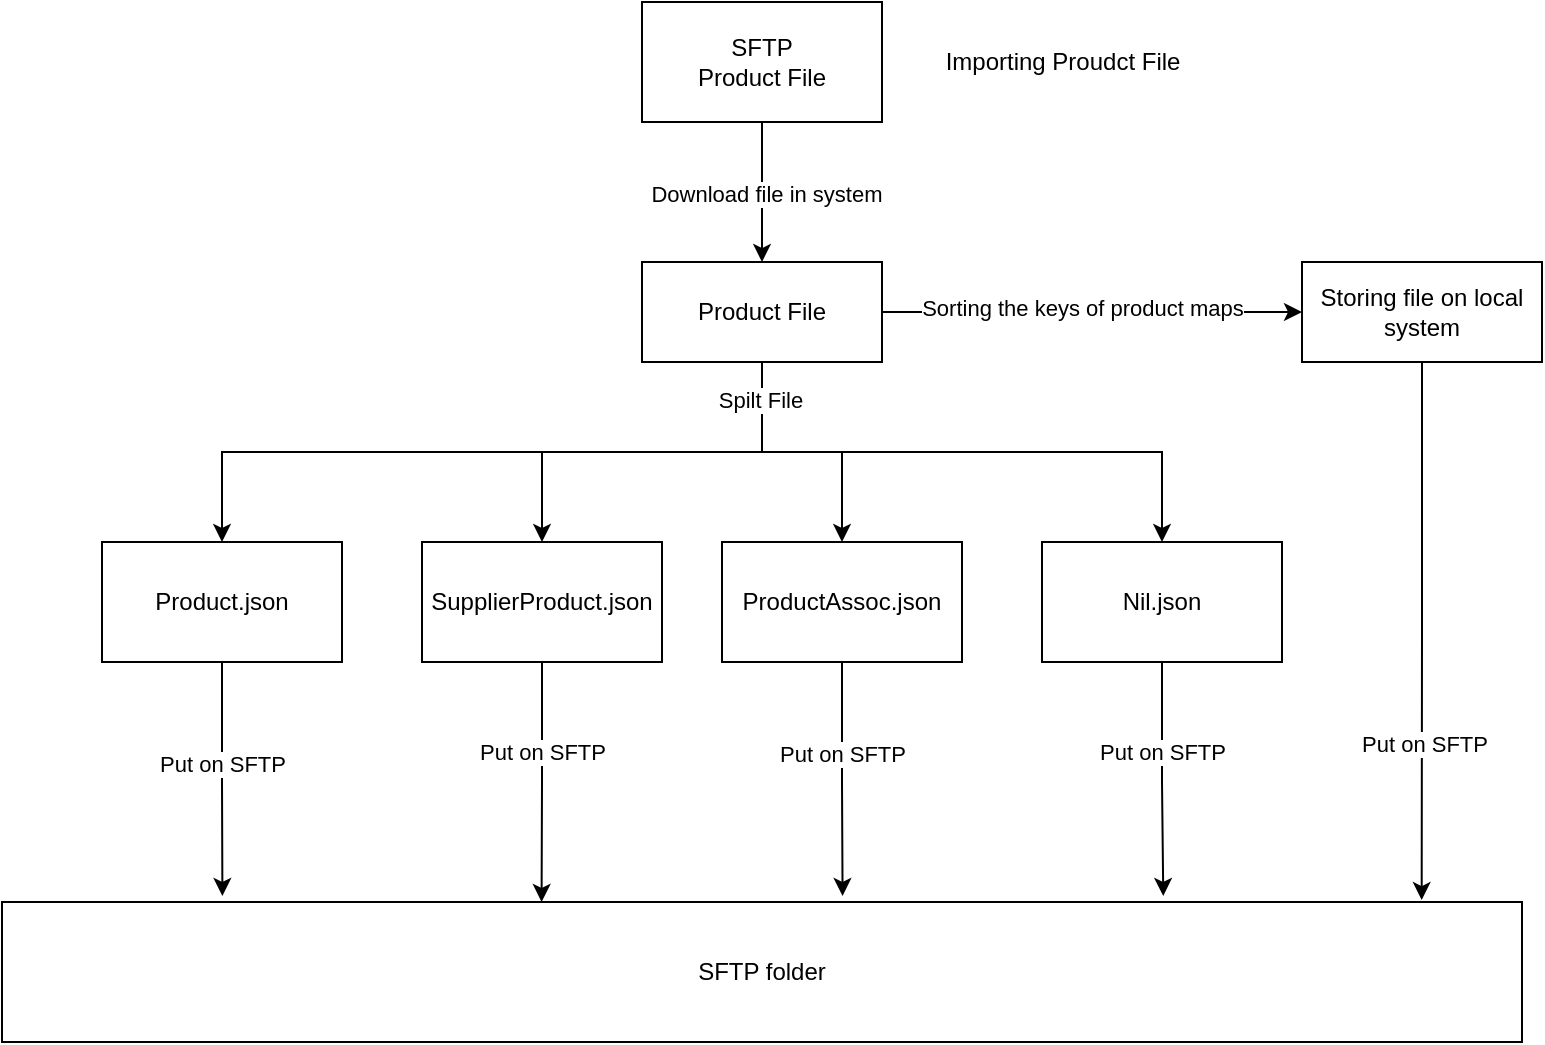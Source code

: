 <mxfile version="27.0.6">
  <diagram name="Page-1" id="TGWT51WIdp7XkZaSbVBs">
    <mxGraphModel dx="1426" dy="764" grid="1" gridSize="10" guides="1" tooltips="1" connect="1" arrows="1" fold="1" page="1" pageScale="1" pageWidth="850" pageHeight="1100" math="0" shadow="0">
      <root>
        <mxCell id="0" />
        <mxCell id="1" parent="0" />
        <mxCell id="zZlsOXDRzm4i8i5iI6bv-11" value="SFTP&lt;br&gt;Product File" style="rounded=0;whiteSpace=wrap;html=1;" vertex="1" parent="1">
          <mxGeometry x="730" y="290" width="120" height="60" as="geometry" />
        </mxCell>
        <mxCell id="zZlsOXDRzm4i8i5iI6bv-12" style="edgeStyle=orthogonalEdgeStyle;rounded=0;orthogonalLoop=1;jettySize=auto;html=1;exitX=0.5;exitY=1;exitDx=0;exitDy=0;entryX=0.5;entryY=0;entryDx=0;entryDy=0;" edge="1" parent="1" source="zZlsOXDRzm4i8i5iI6bv-16" target="zZlsOXDRzm4i8i5iI6bv-21">
          <mxGeometry relative="1" as="geometry" />
        </mxCell>
        <mxCell id="zZlsOXDRzm4i8i5iI6bv-13" style="edgeStyle=orthogonalEdgeStyle;rounded=0;orthogonalLoop=1;jettySize=auto;html=1;" edge="1" parent="1" source="zZlsOXDRzm4i8i5iI6bv-16" target="zZlsOXDRzm4i8i5iI6bv-20">
          <mxGeometry relative="1" as="geometry">
            <Array as="points">
              <mxPoint x="790" y="515" />
              <mxPoint x="680" y="515" />
            </Array>
          </mxGeometry>
        </mxCell>
        <mxCell id="zZlsOXDRzm4i8i5iI6bv-14" style="edgeStyle=orthogonalEdgeStyle;rounded=0;orthogonalLoop=1;jettySize=auto;html=1;exitX=0.5;exitY=1;exitDx=0;exitDy=0;entryX=0.5;entryY=0;entryDx=0;entryDy=0;" edge="1" parent="1" source="zZlsOXDRzm4i8i5iI6bv-16" target="zZlsOXDRzm4i8i5iI6bv-19">
          <mxGeometry relative="1" as="geometry" />
        </mxCell>
        <mxCell id="zZlsOXDRzm4i8i5iI6bv-15" style="edgeStyle=orthogonalEdgeStyle;rounded=0;orthogonalLoop=1;jettySize=auto;html=1;exitX=0.5;exitY=1;exitDx=0;exitDy=0;" edge="1" parent="1" source="zZlsOXDRzm4i8i5iI6bv-16" target="zZlsOXDRzm4i8i5iI6bv-18">
          <mxGeometry relative="1" as="geometry" />
        </mxCell>
        <mxCell id="zZlsOXDRzm4i8i5iI6bv-56" value="Spilt File" style="edgeLabel;html=1;align=center;verticalAlign=middle;resizable=0;points=[];" vertex="1" connectable="0" parent="zZlsOXDRzm4i8i5iI6bv-15">
          <mxGeometry x="-0.869" y="-1" relative="1" as="geometry">
            <mxPoint as="offset" />
          </mxGeometry>
        </mxCell>
        <mxCell id="zZlsOXDRzm4i8i5iI6bv-47" style="edgeStyle=orthogonalEdgeStyle;rounded=0;orthogonalLoop=1;jettySize=auto;html=1;entryX=0;entryY=0.5;entryDx=0;entryDy=0;" edge="1" parent="1" source="zZlsOXDRzm4i8i5iI6bv-16" target="zZlsOXDRzm4i8i5iI6bv-34">
          <mxGeometry relative="1" as="geometry" />
        </mxCell>
        <mxCell id="zZlsOXDRzm4i8i5iI6bv-59" value="&lt;span style=&quot;color: rgba(0, 0, 0, 0); font-family: monospace; font-size: 0px; text-align: start; background-color: rgb(236, 236, 236);&quot;&gt;%3CmxGraphModel%3E%3Croot%3E%3CmxCell%20id%3D%220%22%2F%3E%3CmxCell%20id%3D%221%22%20parent%3D%220%22%2F%3E%3CmxCell%20id%3D%222%22%20value%3D%22Sorting%20the%20keys%20of%20product%20maps%22%20style%3D%22text%3Bhtml%3D1%3Balign%3Dcenter%3BverticalAlign%3Dmiddle%3Bresizable%3D0%3Bpoints%3D%5B%5D%3Bautosize%3D1%3BstrokeColor%3Dnone%3BfillColor%3Dnone%3B%22%20vertex%3D%221%22%20parent%3D%221%22%3E%3CmxGeometry%20x%3D%22855%22%20y%3D%22448%22%20width%3D%22200%22%20height%3D%2230%22%20as%3D%22geometry%22%2F%3E%3C%2FmxCell%3E%3C%2Froot%3E%3C%2FmxGraphModel%3E&lt;/span&gt;" style="edgeLabel;html=1;align=center;verticalAlign=middle;resizable=0;points=[];" vertex="1" connectable="0" parent="zZlsOXDRzm4i8i5iI6bv-47">
          <mxGeometry x="-0.219" y="2" relative="1" as="geometry">
            <mxPoint as="offset" />
          </mxGeometry>
        </mxCell>
        <mxCell id="zZlsOXDRzm4i8i5iI6bv-60" value="Sorting the keys of product maps" style="edgeLabel;html=1;align=center;verticalAlign=middle;resizable=0;points=[];" vertex="1" connectable="0" parent="zZlsOXDRzm4i8i5iI6bv-47">
          <mxGeometry x="-0.229" y="2" relative="1" as="geometry">
            <mxPoint x="19" as="offset" />
          </mxGeometry>
        </mxCell>
        <mxCell id="zZlsOXDRzm4i8i5iI6bv-16" value="Product File" style="rounded=0;whiteSpace=wrap;html=1;" vertex="1" parent="1">
          <mxGeometry x="730" y="420" width="120" height="50" as="geometry" />
        </mxCell>
        <mxCell id="zZlsOXDRzm4i8i5iI6bv-17" value="" style="endArrow=classic;html=1;rounded=0;exitX=0.5;exitY=1;exitDx=0;exitDy=0;" edge="1" parent="1" source="zZlsOXDRzm4i8i5iI6bv-11">
          <mxGeometry width="50" height="50" relative="1" as="geometry">
            <mxPoint x="750" y="680" as="sourcePoint" />
            <mxPoint x="790" y="420" as="targetPoint" />
          </mxGeometry>
        </mxCell>
        <mxCell id="zZlsOXDRzm4i8i5iI6bv-57" value="&lt;span style=&quot;color: rgba(0, 0, 0, 0); font-family: monospace; font-size: 0px; text-align: start; background-color: rgb(236, 236, 236);&quot;&gt;%3CmxGraphModel%3E%3Croot%3E%3CmxCell%20id%3D%220%22%2F%3E%3CmxCell%20id%3D%221%22%20parent%3D%220%22%2F%3E%3CmxCell%20id%3D%222%22%20value%3D%22Download%20file%20in%20system%22%20style%3D%22text%3Bhtml%3D1%3Balign%3Dcenter%3BverticalAlign%3Dmiddle%3Bresizable%3D0%3Bpoints%3D%5B%5D%3Bautosize%3D1%3BstrokeColor%3Dnone%3BfillColor%3Dnone%3B%22%20vertex%3D%221%22%20parent%3D%221%22%3E%3CmxGeometry%20x%3D%22790%22%20y%3D%22370%22%20width%3D%22150%22%20height%3D%2230%22%20as%3D%22geometry%22%2F%3E%3C%2FmxCell%3E%3C%2Froot%3E%3C%2FmxGraphModel%3EDO&lt;/span&gt;" style="edgeLabel;html=1;align=center;verticalAlign=middle;resizable=0;points=[];" vertex="1" connectable="0" parent="zZlsOXDRzm4i8i5iI6bv-17">
          <mxGeometry x="-0.286" y="1" relative="1" as="geometry">
            <mxPoint as="offset" />
          </mxGeometry>
        </mxCell>
        <mxCell id="zZlsOXDRzm4i8i5iI6bv-58" value="Download file in system" style="edgeLabel;html=1;align=center;verticalAlign=middle;resizable=0;points=[];" vertex="1" connectable="0" parent="zZlsOXDRzm4i8i5iI6bv-17">
          <mxGeometry x="0.029" y="2" relative="1" as="geometry">
            <mxPoint as="offset" />
          </mxGeometry>
        </mxCell>
        <mxCell id="zZlsOXDRzm4i8i5iI6bv-18" value="Nil.json" style="rounded=0;whiteSpace=wrap;html=1;" vertex="1" parent="1">
          <mxGeometry x="930" y="560" width="120" height="60" as="geometry" />
        </mxCell>
        <mxCell id="zZlsOXDRzm4i8i5iI6bv-19" value="ProductAssoc.json" style="rounded=0;whiteSpace=wrap;html=1;" vertex="1" parent="1">
          <mxGeometry x="770" y="560" width="120" height="60" as="geometry" />
        </mxCell>
        <mxCell id="zZlsOXDRzm4i8i5iI6bv-20" value="SupplierProduct.json" style="rounded=0;whiteSpace=wrap;html=1;" vertex="1" parent="1">
          <mxGeometry x="620" y="560" width="120" height="60" as="geometry" />
        </mxCell>
        <mxCell id="zZlsOXDRzm4i8i5iI6bv-21" value="Product.json" style="rounded=0;whiteSpace=wrap;html=1;" vertex="1" parent="1">
          <mxGeometry x="460" y="560" width="120" height="60" as="geometry" />
        </mxCell>
        <mxCell id="zZlsOXDRzm4i8i5iI6bv-22" value="SFTP folder" style="rounded=0;whiteSpace=wrap;html=1;" vertex="1" parent="1">
          <mxGeometry x="410" y="740" width="760" height="70" as="geometry" />
        </mxCell>
        <mxCell id="zZlsOXDRzm4i8i5iI6bv-24" value="Importing Proudct File" style="text;html=1;align=center;verticalAlign=middle;resizable=0;points=[];autosize=1;strokeColor=none;fillColor=none;" vertex="1" parent="1">
          <mxGeometry x="870" y="305" width="140" height="30" as="geometry" />
        </mxCell>
        <mxCell id="zZlsOXDRzm4i8i5iI6bv-27" style="edgeStyle=orthogonalEdgeStyle;rounded=0;orthogonalLoop=1;jettySize=auto;html=1;exitX=0.5;exitY=1;exitDx=0;exitDy=0;entryX=0.145;entryY=-0.043;entryDx=0;entryDy=0;entryPerimeter=0;" edge="1" parent="1" source="zZlsOXDRzm4i8i5iI6bv-21" target="zZlsOXDRzm4i8i5iI6bv-22">
          <mxGeometry relative="1" as="geometry">
            <mxPoint x="520" y="730" as="targetPoint" />
          </mxGeometry>
        </mxCell>
        <mxCell id="zZlsOXDRzm4i8i5iI6bv-50" value="Put on SFTP" style="edgeLabel;html=1;align=center;verticalAlign=middle;resizable=0;points=[];" vertex="1" connectable="0" parent="zZlsOXDRzm4i8i5iI6bv-27">
          <mxGeometry x="0.224" relative="1" as="geometry">
            <mxPoint y="-21" as="offset" />
          </mxGeometry>
        </mxCell>
        <mxCell id="zZlsOXDRzm4i8i5iI6bv-34" value="Storing file on local system" style="rounded=0;whiteSpace=wrap;html=1;" vertex="1" parent="1">
          <mxGeometry x="1060" y="420" width="120" height="50" as="geometry" />
        </mxCell>
        <mxCell id="zZlsOXDRzm4i8i5iI6bv-42" style="edgeStyle=orthogonalEdgeStyle;rounded=0;orthogonalLoop=1;jettySize=auto;html=1;entryX=0.355;entryY=0;entryDx=0;entryDy=0;entryPerimeter=0;" edge="1" parent="1" source="zZlsOXDRzm4i8i5iI6bv-20" target="zZlsOXDRzm4i8i5iI6bv-22">
          <mxGeometry relative="1" as="geometry" />
        </mxCell>
        <mxCell id="zZlsOXDRzm4i8i5iI6bv-51" value="Put on SFTP" style="edgeLabel;html=1;align=center;verticalAlign=middle;resizable=0;points=[];" vertex="1" connectable="0" parent="zZlsOXDRzm4i8i5iI6bv-42">
          <mxGeometry x="-0.052" y="-1" relative="1" as="geometry">
            <mxPoint x="1" y="-12" as="offset" />
          </mxGeometry>
        </mxCell>
        <mxCell id="zZlsOXDRzm4i8i5iI6bv-43" style="edgeStyle=orthogonalEdgeStyle;rounded=0;orthogonalLoop=1;jettySize=auto;html=1;entryX=0.553;entryY=-0.043;entryDx=0;entryDy=0;entryPerimeter=0;" edge="1" parent="1" source="zZlsOXDRzm4i8i5iI6bv-19" target="zZlsOXDRzm4i8i5iI6bv-22">
          <mxGeometry relative="1" as="geometry" />
        </mxCell>
        <mxCell id="zZlsOXDRzm4i8i5iI6bv-52" value="Put on SFTP" style="edgeLabel;html=1;align=center;verticalAlign=middle;resizable=0;points=[];" vertex="1" connectable="0" parent="zZlsOXDRzm4i8i5iI6bv-43">
          <mxGeometry x="-0.028" y="-1" relative="1" as="geometry">
            <mxPoint x="1" y="-11" as="offset" />
          </mxGeometry>
        </mxCell>
        <mxCell id="zZlsOXDRzm4i8i5iI6bv-44" style="edgeStyle=orthogonalEdgeStyle;rounded=0;orthogonalLoop=1;jettySize=auto;html=1;entryX=0.764;entryY=-0.043;entryDx=0;entryDy=0;entryPerimeter=0;" edge="1" parent="1" source="zZlsOXDRzm4i8i5iI6bv-18" target="zZlsOXDRzm4i8i5iI6bv-22">
          <mxGeometry relative="1" as="geometry" />
        </mxCell>
        <mxCell id="zZlsOXDRzm4i8i5iI6bv-53" value="Put on SFTP" style="edgeLabel;html=1;align=center;verticalAlign=middle;resizable=0;points=[];" vertex="1" connectable="0" parent="zZlsOXDRzm4i8i5iI6bv-44">
          <mxGeometry x="-0.201" y="2" relative="1" as="geometry">
            <mxPoint x="-2" y="-2" as="offset" />
          </mxGeometry>
        </mxCell>
        <mxCell id="zZlsOXDRzm4i8i5iI6bv-46" style="edgeStyle=orthogonalEdgeStyle;rounded=0;orthogonalLoop=1;jettySize=auto;html=1;entryX=0.934;entryY=-0.014;entryDx=0;entryDy=0;entryPerimeter=0;" edge="1" parent="1" source="zZlsOXDRzm4i8i5iI6bv-34" target="zZlsOXDRzm4i8i5iI6bv-22">
          <mxGeometry relative="1" as="geometry" />
        </mxCell>
        <mxCell id="zZlsOXDRzm4i8i5iI6bv-54" value="&lt;span style=&quot;color: rgba(0, 0, 0, 0); font-family: monospace; font-size: 0px; text-align: start; background-color: rgb(236, 236, 236);&quot;&gt;%3CmxGraphModel%3E%3Croot%3E%3CmxCell%20id%3D%220%22%2F%3E%3CmxCell%20id%3D%221%22%20parent%3D%220%22%2F%3E%3CmxCell%20id%3D%222%22%20value%3D%22Put%20on%20SFTP%22%20style%3D%22text%3Bhtml%3D1%3Balign%3Dcenter%3BverticalAlign%3Dmiddle%3Bresizable%3D0%3Bpoints%3D%5B%5D%3Bautosize%3D1%3BstrokeColor%3Dnone%3BfillColor%3Dnone%3B%22%20vertex%3D%221%22%20parent%3D%221%22%3E%3CmxGeometry%20x%3D%221130%22%20y%3D%22650%22%20width%3D%2290%22%20height%3D%2230%22%20as%3D%22geometry%22%2F%3E%3C%2FmxCell%3E%3C%2Froot%3E%3C%2FmxGraphModel%3EP&lt;/span&gt;" style="edgeLabel;html=1;align=center;verticalAlign=middle;resizable=0;points=[];" vertex="1" connectable="0" parent="zZlsOXDRzm4i8i5iI6bv-46">
          <mxGeometry x="0.446" y="1" relative="1" as="geometry">
            <mxPoint y="-1" as="offset" />
          </mxGeometry>
        </mxCell>
        <mxCell id="zZlsOXDRzm4i8i5iI6bv-55" value="Put on SFTP" style="edgeLabel;html=1;align=center;verticalAlign=middle;resizable=0;points=[];" vertex="1" connectable="0" parent="zZlsOXDRzm4i8i5iI6bv-46">
          <mxGeometry x="0.268" y="1" relative="1" as="geometry">
            <mxPoint y="20" as="offset" />
          </mxGeometry>
        </mxCell>
      </root>
    </mxGraphModel>
  </diagram>
</mxfile>
